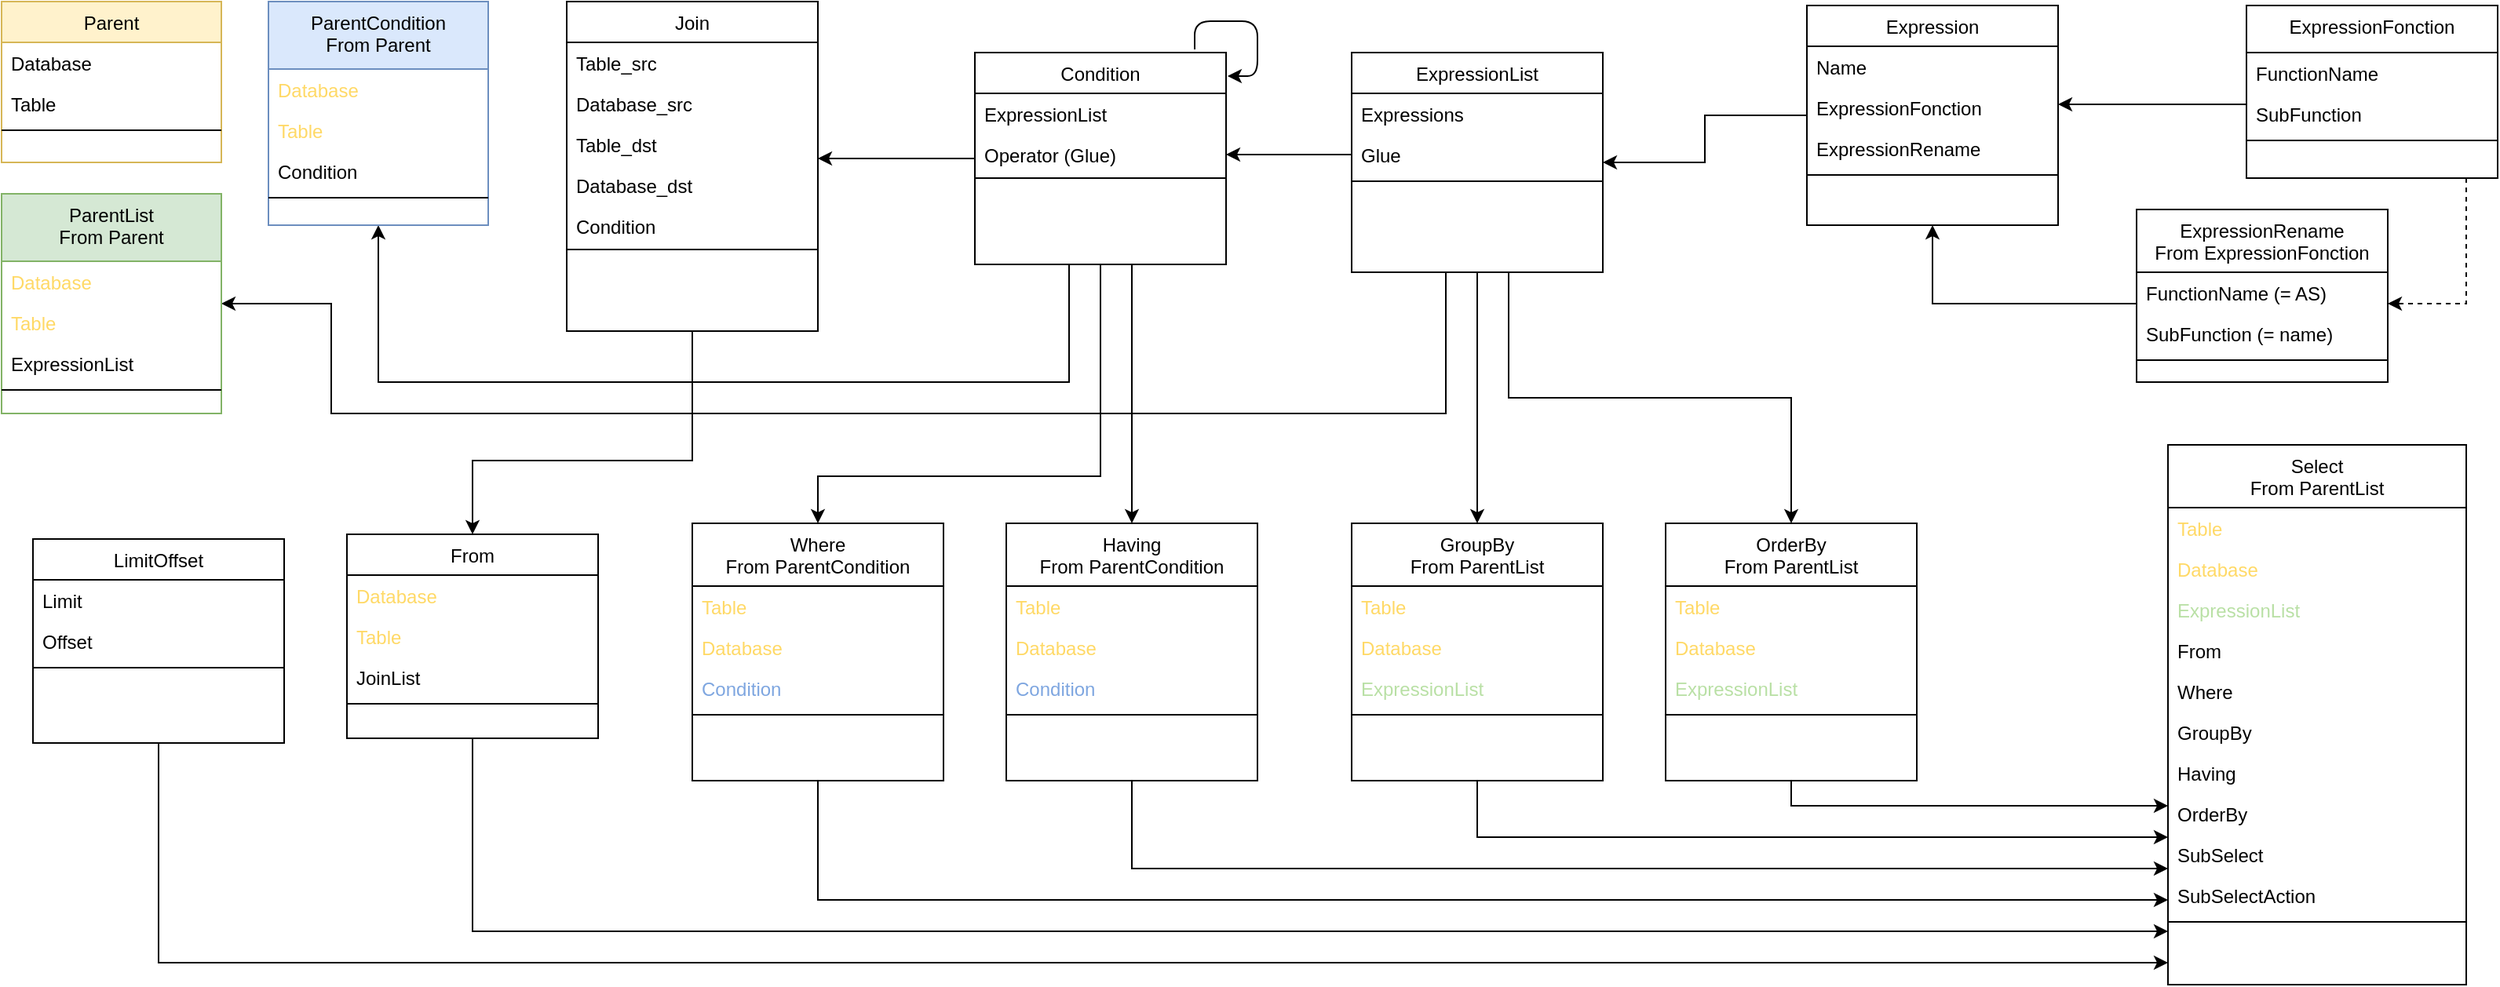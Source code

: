 <mxfile version="15.2.9" type="device"><diagram id="C5RBs43oDa-KdzZeNtuy" name="Page-1"><mxGraphModel dx="3095" dy="1285" grid="1" gridSize="10" guides="1" tooltips="1" connect="1" arrows="1" fold="1" page="1" pageScale="1" pageWidth="827" pageHeight="1169" math="0" shadow="0"><root><mxCell id="WIyWlLk6GJQsqaUBKTNV-0"/><mxCell id="WIyWlLk6GJQsqaUBKTNV-1" parent="WIyWlLk6GJQsqaUBKTNV-0"/><mxCell id="zkfFHV4jXpPFQw0GAbJ--0" value="Select&#10;From ParentList" style="swimlane;fontStyle=0;align=center;verticalAlign=top;childLayout=stackLayout;horizontal=1;startSize=40;horizontalStack=0;resizeParent=1;resizeLast=0;collapsible=1;marginBottom=0;rounded=0;shadow=0;strokeWidth=1;" parent="WIyWlLk6GJQsqaUBKTNV-1" vertex="1"><mxGeometry x="1400" y="302.5" width="190" height="344" as="geometry"><mxRectangle x="230" y="140" width="160" height="26" as="alternateBounds"/></mxGeometry></mxCell><mxCell id="mnxasPOwQTAAKFPD98db-55" value="Table" style="text;align=left;verticalAlign=top;spacingLeft=4;spacingRight=4;overflow=hidden;rotatable=0;points=[[0,0.5],[1,0.5]];portConstraint=eastwest;fillColor=none;strokeColor=none;shadow=1;fontColor=#FFD966;" vertex="1" parent="zkfFHV4jXpPFQw0GAbJ--0"><mxGeometry y="40" width="190" height="26" as="geometry"/></mxCell><mxCell id="mnxasPOwQTAAKFPD98db-56" value="Database" style="text;align=left;verticalAlign=top;spacingLeft=4;spacingRight=4;overflow=hidden;rotatable=0;points=[[0,0.5],[1,0.5]];portConstraint=eastwest;fillColor=none;strokeColor=none;shadow=1;fontColor=#FFD966;" vertex="1" parent="zkfFHV4jXpPFQw0GAbJ--0"><mxGeometry y="66" width="190" height="26" as="geometry"/></mxCell><mxCell id="mnxasPOwQTAAKFPD98db-1" value="ExpressionList&#10;" style="text;align=left;verticalAlign=top;spacingLeft=4;spacingRight=4;overflow=hidden;rotatable=0;points=[[0,0.5],[1,0.5]];portConstraint=eastwest;fontColor=#B9E0A5;" vertex="1" parent="zkfFHV4jXpPFQw0GAbJ--0"><mxGeometry y="92" width="190" height="26" as="geometry"/></mxCell><mxCell id="mnxasPOwQTAAKFPD98db-24" value="From" style="text;align=left;verticalAlign=top;spacingLeft=4;spacingRight=4;overflow=hidden;rotatable=0;points=[[0,0.5],[1,0.5]];portConstraint=eastwest;" vertex="1" parent="zkfFHV4jXpPFQw0GAbJ--0"><mxGeometry y="118" width="190" height="26" as="geometry"/></mxCell><mxCell id="mnxasPOwQTAAKFPD98db-92" value="Where" style="text;align=left;verticalAlign=top;spacingLeft=4;spacingRight=4;overflow=hidden;rotatable=0;points=[[0,0.5],[1,0.5]];portConstraint=eastwest;" vertex="1" parent="zkfFHV4jXpPFQw0GAbJ--0"><mxGeometry y="144" width="190" height="26" as="geometry"/></mxCell><mxCell id="mnxasPOwQTAAKFPD98db-128" value="GroupBy" style="text;align=left;verticalAlign=top;spacingLeft=4;spacingRight=4;overflow=hidden;rotatable=0;points=[[0,0.5],[1,0.5]];portConstraint=eastwest;" vertex="1" parent="zkfFHV4jXpPFQw0GAbJ--0"><mxGeometry y="170" width="190" height="26" as="geometry"/></mxCell><mxCell id="mnxasPOwQTAAKFPD98db-129" value="Having" style="text;align=left;verticalAlign=top;spacingLeft=4;spacingRight=4;overflow=hidden;rotatable=0;points=[[0,0.5],[1,0.5]];portConstraint=eastwest;" vertex="1" parent="zkfFHV4jXpPFQw0GAbJ--0"><mxGeometry y="196" width="190" height="26" as="geometry"/></mxCell><mxCell id="mnxasPOwQTAAKFPD98db-153" value="OrderBy" style="text;align=left;verticalAlign=top;spacingLeft=4;spacingRight=4;overflow=hidden;rotatable=0;points=[[0,0.5],[1,0.5]];portConstraint=eastwest;" vertex="1" parent="zkfFHV4jXpPFQw0GAbJ--0"><mxGeometry y="222" width="190" height="26" as="geometry"/></mxCell><mxCell id="mnxasPOwQTAAKFPD98db-155" value="SubSelect" style="text;align=left;verticalAlign=top;spacingLeft=4;spacingRight=4;overflow=hidden;rotatable=0;points=[[0,0.5],[1,0.5]];portConstraint=eastwest;" vertex="1" parent="zkfFHV4jXpPFQw0GAbJ--0"><mxGeometry y="248" width="190" height="26" as="geometry"/></mxCell><mxCell id="mnxasPOwQTAAKFPD98db-154" value="SubSelectAction" style="text;align=left;verticalAlign=top;spacingLeft=4;spacingRight=4;overflow=hidden;rotatable=0;points=[[0,0.5],[1,0.5]];portConstraint=eastwest;" vertex="1" parent="zkfFHV4jXpPFQw0GAbJ--0"><mxGeometry y="274" width="190" height="26" as="geometry"/></mxCell><mxCell id="mnxasPOwQTAAKFPD98db-2" value="" style="line;html=1;strokeWidth=1;align=left;verticalAlign=middle;spacingTop=-1;spacingLeft=3;spacingRight=3;rotatable=0;labelPosition=right;points=[];portConstraint=eastwest;" vertex="1" parent="zkfFHV4jXpPFQw0GAbJ--0"><mxGeometry y="300" width="190" height="8" as="geometry"/></mxCell><mxCell id="mnxasPOwQTAAKFPD98db-45" style="edgeStyle=orthogonalEdgeStyle;rounded=0;orthogonalLoop=1;jettySize=auto;html=1;" edge="1" parent="WIyWlLk6GJQsqaUBKTNV-1" source="mnxasPOwQTAAKFPD98db-3" target="mnxasPOwQTAAKFPD98db-78"><mxGeometry relative="1" as="geometry"><Array as="points"/></mxGeometry></mxCell><mxCell id="mnxasPOwQTAAKFPD98db-3" value="Expression" style="swimlane;fontStyle=0;align=center;verticalAlign=top;childLayout=stackLayout;horizontal=1;startSize=26;horizontalStack=0;resizeParent=1;resizeLast=0;collapsible=1;marginBottom=0;rounded=0;shadow=0;strokeWidth=1;" vertex="1" parent="WIyWlLk6GJQsqaUBKTNV-1"><mxGeometry x="1170" y="22.5" width="160" height="140" as="geometry"><mxRectangle x="550" y="140" width="160" height="26" as="alternateBounds"/></mxGeometry></mxCell><mxCell id="mnxasPOwQTAAKFPD98db-4" value="Name" style="text;align=left;verticalAlign=top;spacingLeft=4;spacingRight=4;overflow=hidden;rotatable=0;points=[[0,0.5],[1,0.5]];portConstraint=eastwest;" vertex="1" parent="mnxasPOwQTAAKFPD98db-3"><mxGeometry y="26" width="160" height="26" as="geometry"/></mxCell><mxCell id="mnxasPOwQTAAKFPD98db-5" value="ExpressionFonction" style="text;align=left;verticalAlign=top;spacingLeft=4;spacingRight=4;overflow=hidden;rotatable=0;points=[[0,0.5],[1,0.5]];portConstraint=eastwest;rounded=0;shadow=0;html=0;" vertex="1" parent="mnxasPOwQTAAKFPD98db-3"><mxGeometry y="52" width="160" height="26" as="geometry"/></mxCell><mxCell id="mnxasPOwQTAAKFPD98db-118" value="ExpressionRename" style="text;align=left;verticalAlign=top;spacingLeft=4;spacingRight=4;overflow=hidden;rotatable=0;points=[[0,0.5],[1,0.5]];portConstraint=eastwest;rounded=0;shadow=0;html=0;" vertex="1" parent="mnxasPOwQTAAKFPD98db-3"><mxGeometry y="78" width="160" height="26" as="geometry"/></mxCell><mxCell id="mnxasPOwQTAAKFPD98db-9" value="" style="line;html=1;strokeWidth=1;align=left;verticalAlign=middle;spacingTop=-1;spacingLeft=3;spacingRight=3;rotatable=0;labelPosition=right;points=[];portConstraint=eastwest;" vertex="1" parent="mnxasPOwQTAAKFPD98db-3"><mxGeometry y="104" width="160" height="8" as="geometry"/></mxCell><mxCell id="mnxasPOwQTAAKFPD98db-148" style="edgeStyle=orthogonalEdgeStyle;rounded=0;orthogonalLoop=1;jettySize=auto;html=1;fontColor=#FFD966;" edge="1" parent="WIyWlLk6GJQsqaUBKTNV-1" source="mnxasPOwQTAAKFPD98db-13" target="zkfFHV4jXpPFQw0GAbJ--0"><mxGeometry relative="1" as="geometry"><Array as="points"><mxPoint x="320" y="612.5"/></Array></mxGeometry></mxCell><mxCell id="mnxasPOwQTAAKFPD98db-13" value="From" style="swimlane;fontStyle=0;align=center;verticalAlign=top;childLayout=stackLayout;horizontal=1;startSize=26;horizontalStack=0;resizeParent=1;resizeLast=0;collapsible=1;marginBottom=0;rounded=0;shadow=0;strokeWidth=1;" vertex="1" parent="WIyWlLk6GJQsqaUBKTNV-1"><mxGeometry x="240" y="359.5" width="160" height="130" as="geometry"><mxRectangle x="550" y="140" width="160" height="26" as="alternateBounds"/></mxGeometry></mxCell><mxCell id="mnxasPOwQTAAKFPD98db-68" value="Database" style="text;align=left;verticalAlign=top;spacingLeft=4;spacingRight=4;overflow=hidden;rotatable=0;points=[[0,0.5],[1,0.5]];portConstraint=eastwest;fillColor=none;strokeColor=none;shadow=1;fontColor=#FFD966;" vertex="1" parent="mnxasPOwQTAAKFPD98db-13"><mxGeometry y="26" width="160" height="26" as="geometry"/></mxCell><mxCell id="mnxasPOwQTAAKFPD98db-67" value="Table" style="text;align=left;verticalAlign=top;spacingLeft=4;spacingRight=4;overflow=hidden;rotatable=0;points=[[0,0.5],[1,0.5]];portConstraint=eastwest;fillColor=none;strokeColor=none;shadow=1;fontColor=#FFD966;" vertex="1" parent="mnxasPOwQTAAKFPD98db-13"><mxGeometry y="52" width="160" height="26" as="geometry"/></mxCell><mxCell id="mnxasPOwQTAAKFPD98db-15" value="JoinList" style="text;align=left;verticalAlign=top;spacingLeft=4;spacingRight=4;overflow=hidden;rotatable=0;points=[[0,0.5],[1,0.5]];portConstraint=eastwest;rounded=0;shadow=0;html=0;" vertex="1" parent="mnxasPOwQTAAKFPD98db-13"><mxGeometry y="78" width="160" height="26" as="geometry"/></mxCell><mxCell id="mnxasPOwQTAAKFPD98db-19" value="" style="line;html=1;strokeWidth=1;align=left;verticalAlign=middle;spacingTop=-1;spacingLeft=3;spacingRight=3;rotatable=0;labelPosition=right;points=[];portConstraint=eastwest;" vertex="1" parent="mnxasPOwQTAAKFPD98db-13"><mxGeometry y="104" width="160" height="8" as="geometry"/></mxCell><mxCell id="mnxasPOwQTAAKFPD98db-36" style="edgeStyle=orthogonalEdgeStyle;rounded=0;orthogonalLoop=1;jettySize=auto;html=1;" edge="1" parent="WIyWlLk6GJQsqaUBKTNV-1" source="mnxasPOwQTAAKFPD98db-28" target="mnxasPOwQTAAKFPD98db-13"><mxGeometry relative="1" as="geometry"><Array as="points"><mxPoint x="460" y="312.5"/><mxPoint x="320" y="312.5"/></Array></mxGeometry></mxCell><mxCell id="mnxasPOwQTAAKFPD98db-28" value="Join" style="swimlane;fontStyle=0;align=center;verticalAlign=top;childLayout=stackLayout;horizontal=1;startSize=26;horizontalStack=0;resizeParent=1;resizeLast=0;collapsible=1;marginBottom=0;rounded=0;shadow=0;strokeWidth=1;" vertex="1" parent="WIyWlLk6GJQsqaUBKTNV-1"><mxGeometry x="380" y="20" width="160" height="210" as="geometry"><mxRectangle x="550" y="140" width="160" height="26" as="alternateBounds"/></mxGeometry></mxCell><mxCell id="mnxasPOwQTAAKFPD98db-29" value="Table_src" style="text;align=left;verticalAlign=top;spacingLeft=4;spacingRight=4;overflow=hidden;rotatable=0;points=[[0,0.5],[1,0.5]];portConstraint=eastwest;" vertex="1" parent="mnxasPOwQTAAKFPD98db-28"><mxGeometry y="26" width="160" height="26" as="geometry"/></mxCell><mxCell id="mnxasPOwQTAAKFPD98db-30" value="Database_src" style="text;align=left;verticalAlign=top;spacingLeft=4;spacingRight=4;overflow=hidden;rotatable=0;points=[[0,0.5],[1,0.5]];portConstraint=eastwest;" vertex="1" parent="mnxasPOwQTAAKFPD98db-28"><mxGeometry y="52" width="160" height="26" as="geometry"/></mxCell><mxCell id="mnxasPOwQTAAKFPD98db-33" value="Table_dst" style="text;align=left;verticalAlign=top;spacingLeft=4;spacingRight=4;overflow=hidden;rotatable=0;points=[[0,0.5],[1,0.5]];portConstraint=eastwest;" vertex="1" parent="mnxasPOwQTAAKFPD98db-28"><mxGeometry y="78" width="160" height="26" as="geometry"/></mxCell><mxCell id="mnxasPOwQTAAKFPD98db-34" value="Database_dst" style="text;align=left;verticalAlign=top;spacingLeft=4;spacingRight=4;overflow=hidden;rotatable=0;points=[[0,0.5],[1,0.5]];portConstraint=eastwest;" vertex="1" parent="mnxasPOwQTAAKFPD98db-28"><mxGeometry y="104" width="160" height="26" as="geometry"/></mxCell><mxCell id="mnxasPOwQTAAKFPD98db-31" value="Condition" style="text;align=left;verticalAlign=top;spacingLeft=4;spacingRight=4;overflow=hidden;rotatable=0;points=[[0,0.5],[1,0.5]];portConstraint=eastwest;rounded=0;shadow=0;html=0;" vertex="1" parent="mnxasPOwQTAAKFPD98db-28"><mxGeometry y="130" width="160" height="26" as="geometry"/></mxCell><mxCell id="mnxasPOwQTAAKFPD98db-32" value="" style="line;html=1;strokeWidth=1;align=left;verticalAlign=middle;spacingTop=-1;spacingLeft=3;spacingRight=3;rotatable=0;labelPosition=right;points=[];portConstraint=eastwest;" vertex="1" parent="mnxasPOwQTAAKFPD98db-28"><mxGeometry y="156" width="160" height="4" as="geometry"/></mxCell><mxCell id="mnxasPOwQTAAKFPD98db-46" style="edgeStyle=orthogonalEdgeStyle;rounded=0;orthogonalLoop=1;jettySize=auto;html=1;" edge="1" parent="WIyWlLk6GJQsqaUBKTNV-1" source="mnxasPOwQTAAKFPD98db-37" target="mnxasPOwQTAAKFPD98db-28"><mxGeometry relative="1" as="geometry"><Array as="points"><mxPoint x="570" y="120.5"/><mxPoint x="570" y="120.5"/></Array></mxGeometry></mxCell><mxCell id="mnxasPOwQTAAKFPD98db-72" style="edgeStyle=orthogonalEdgeStyle;rounded=0;orthogonalLoop=1;jettySize=auto;html=1;fontColor=#FFD966;" edge="1" parent="WIyWlLk6GJQsqaUBKTNV-1" source="mnxasPOwQTAAKFPD98db-37" target="mnxasPOwQTAAKFPD98db-50"><mxGeometry relative="1" as="geometry"><Array as="points"><mxPoint x="720" y="322.5"/><mxPoint x="540" y="322.5"/></Array></mxGeometry></mxCell><mxCell id="mnxasPOwQTAAKFPD98db-127" style="edgeStyle=orthogonalEdgeStyle;rounded=0;orthogonalLoop=1;jettySize=auto;html=1;fontColor=#FFD966;" edge="1" parent="WIyWlLk6GJQsqaUBKTNV-1" source="mnxasPOwQTAAKFPD98db-37" target="mnxasPOwQTAAKFPD98db-86"><mxGeometry relative="1" as="geometry"><Array as="points"><mxPoint x="740" y="252.5"/><mxPoint x="740" y="252.5"/></Array></mxGeometry></mxCell><mxCell id="mnxasPOwQTAAKFPD98db-166" style="edgeStyle=orthogonalEdgeStyle;rounded=0;orthogonalLoop=1;jettySize=auto;html=1;fontColor=#B9E0A5;" edge="1" parent="WIyWlLk6GJQsqaUBKTNV-1" source="mnxasPOwQTAAKFPD98db-37" target="mnxasPOwQTAAKFPD98db-156"><mxGeometry relative="1" as="geometry"><Array as="points"><mxPoint x="700" y="262.5"/><mxPoint x="260" y="262.5"/></Array></mxGeometry></mxCell><mxCell id="mnxasPOwQTAAKFPD98db-37" value="Condition" style="swimlane;fontStyle=0;align=center;verticalAlign=top;childLayout=stackLayout;horizontal=1;startSize=26;horizontalStack=0;resizeParent=1;resizeLast=0;collapsible=1;marginBottom=0;rounded=0;shadow=0;strokeWidth=1;" vertex="1" parent="WIyWlLk6GJQsqaUBKTNV-1"><mxGeometry x="640" y="52.5" width="160" height="135" as="geometry"><mxRectangle x="550" y="140" width="160" height="26" as="alternateBounds"/></mxGeometry></mxCell><mxCell id="mnxasPOwQTAAKFPD98db-38" value="ExpressionList" style="text;align=left;verticalAlign=top;spacingLeft=4;spacingRight=4;overflow=hidden;rotatable=0;points=[[0,0.5],[1,0.5]];portConstraint=eastwest;" vertex="1" parent="mnxasPOwQTAAKFPD98db-37"><mxGeometry y="26" width="160" height="26" as="geometry"/></mxCell><mxCell id="mnxasPOwQTAAKFPD98db-48" value="Operator (Glue)" style="text;align=left;verticalAlign=top;spacingLeft=4;spacingRight=4;overflow=hidden;rotatable=0;points=[[0,0.5],[1,0.5]];portConstraint=eastwest;" vertex="1" parent="mnxasPOwQTAAKFPD98db-37"><mxGeometry y="52" width="160" height="26" as="geometry"/></mxCell><mxCell id="mnxasPOwQTAAKFPD98db-43" value="" style="line;html=1;strokeWidth=1;align=left;verticalAlign=middle;spacingTop=-1;spacingLeft=3;spacingRight=3;rotatable=0;labelPosition=right;points=[];portConstraint=eastwest;" vertex="1" parent="mnxasPOwQTAAKFPD98db-37"><mxGeometry y="78" width="160" height="4" as="geometry"/></mxCell><mxCell id="mnxasPOwQTAAKFPD98db-149" style="edgeStyle=orthogonalEdgeStyle;rounded=0;orthogonalLoop=1;jettySize=auto;html=1;fontColor=#FFD966;" edge="1" parent="WIyWlLk6GJQsqaUBKTNV-1" source="mnxasPOwQTAAKFPD98db-50" target="zkfFHV4jXpPFQw0GAbJ--0"><mxGeometry relative="1" as="geometry"><Array as="points"><mxPoint x="540" y="592.5"/></Array></mxGeometry></mxCell><mxCell id="mnxasPOwQTAAKFPD98db-50" value="Where&#10;From ParentCondition" style="swimlane;fontStyle=0;align=center;verticalAlign=top;childLayout=stackLayout;horizontal=1;startSize=40;horizontalStack=0;resizeParent=1;resizeLast=0;collapsible=1;marginBottom=0;rounded=0;shadow=0;strokeWidth=1;" vertex="1" parent="WIyWlLk6GJQsqaUBKTNV-1"><mxGeometry x="460" y="352.5" width="160" height="164" as="geometry"><mxRectangle x="550" y="140" width="160" height="26" as="alternateBounds"/></mxGeometry></mxCell><mxCell id="mnxasPOwQTAAKFPD98db-69" value="Table" style="text;align=left;verticalAlign=top;spacingLeft=4;spacingRight=4;overflow=hidden;rotatable=0;points=[[0,0.5],[1,0.5]];portConstraint=eastwest;fillColor=none;strokeColor=none;shadow=1;fontColor=#FFD966;" vertex="1" parent="mnxasPOwQTAAKFPD98db-50"><mxGeometry y="40" width="160" height="26" as="geometry"/></mxCell><mxCell id="mnxasPOwQTAAKFPD98db-70" value="Database" style="text;align=left;verticalAlign=top;spacingLeft=4;spacingRight=4;overflow=hidden;rotatable=0;points=[[0,0.5],[1,0.5]];portConstraint=eastwest;fillColor=none;strokeColor=none;shadow=1;fontColor=#FFD966;" vertex="1" parent="mnxasPOwQTAAKFPD98db-50"><mxGeometry y="66" width="160" height="26" as="geometry"/></mxCell><mxCell id="mnxasPOwQTAAKFPD98db-53" value="Condition" style="text;align=left;verticalAlign=top;spacingLeft=4;spacingRight=4;overflow=hidden;rotatable=0;points=[[0,0.5],[1,0.5]];portConstraint=eastwest;rounded=0;shadow=0;html=0;fontColor=#7EA6E0;" vertex="1" parent="mnxasPOwQTAAKFPD98db-50"><mxGeometry y="92" width="160" height="26" as="geometry"/></mxCell><mxCell id="mnxasPOwQTAAKFPD98db-54" value="" style="line;html=1;strokeWidth=1;align=left;verticalAlign=middle;spacingTop=-1;spacingLeft=3;spacingRight=3;rotatable=0;labelPosition=right;points=[];portConstraint=eastwest;" vertex="1" parent="mnxasPOwQTAAKFPD98db-50"><mxGeometry y="118" width="160" height="8" as="geometry"/></mxCell><mxCell id="mnxasPOwQTAAKFPD98db-57" value="Parent" style="swimlane;fontStyle=0;align=center;verticalAlign=top;childLayout=stackLayout;horizontal=1;startSize=26;horizontalStack=0;resizeParent=1;resizeLast=0;collapsible=1;marginBottom=0;rounded=0;shadow=0;strokeWidth=1;fillColor=#fff2cc;strokeColor=#d6b656;" vertex="1" parent="WIyWlLk6GJQsqaUBKTNV-1"><mxGeometry x="20" y="20" width="140" height="102.5" as="geometry"><mxRectangle x="230" y="140" width="160" height="26" as="alternateBounds"/></mxGeometry></mxCell><mxCell id="mnxasPOwQTAAKFPD98db-64" value="Database" style="text;align=left;verticalAlign=top;spacingLeft=4;spacingRight=4;overflow=hidden;rotatable=0;points=[[0,0.5],[1,0.5]];portConstraint=eastwest;" vertex="1" parent="mnxasPOwQTAAKFPD98db-57"><mxGeometry y="26" width="140" height="26" as="geometry"/></mxCell><mxCell id="mnxasPOwQTAAKFPD98db-63" value="Table" style="text;align=left;verticalAlign=top;spacingLeft=4;spacingRight=4;overflow=hidden;rotatable=0;points=[[0,0.5],[1,0.5]];portConstraint=eastwest;" vertex="1" parent="mnxasPOwQTAAKFPD98db-57"><mxGeometry y="52" width="140" height="26" as="geometry"/></mxCell><mxCell id="mnxasPOwQTAAKFPD98db-62" value="" style="line;html=1;strokeWidth=1;align=left;verticalAlign=middle;spacingTop=-1;spacingLeft=3;spacingRight=3;rotatable=0;labelPosition=right;points=[];portConstraint=eastwest;" vertex="1" parent="mnxasPOwQTAAKFPD98db-57"><mxGeometry y="78" width="140" height="8" as="geometry"/></mxCell><mxCell id="mnxasPOwQTAAKFPD98db-152" style="edgeStyle=orthogonalEdgeStyle;rounded=0;orthogonalLoop=1;jettySize=auto;html=1;fontColor=#FFD966;" edge="1" parent="WIyWlLk6GJQsqaUBKTNV-1" source="mnxasPOwQTAAKFPD98db-73" target="zkfFHV4jXpPFQw0GAbJ--0"><mxGeometry relative="1" as="geometry"><Array as="points"><mxPoint x="960" y="552.5"/></Array></mxGeometry></mxCell><mxCell id="mnxasPOwQTAAKFPD98db-73" value="GroupBy&#10;From ParentList" style="swimlane;fontStyle=0;align=center;verticalAlign=top;childLayout=stackLayout;horizontal=1;startSize=40;horizontalStack=0;resizeParent=1;resizeLast=0;collapsible=1;marginBottom=0;rounded=0;shadow=0;strokeWidth=1;" vertex="1" parent="WIyWlLk6GJQsqaUBKTNV-1"><mxGeometry x="880" y="352.5" width="160" height="164" as="geometry"><mxRectangle x="550" y="140" width="160" height="26" as="alternateBounds"/></mxGeometry></mxCell><mxCell id="mnxasPOwQTAAKFPD98db-74" value="Table" style="text;align=left;verticalAlign=top;spacingLeft=4;spacingRight=4;overflow=hidden;rotatable=0;points=[[0,0.5],[1,0.5]];portConstraint=eastwest;fillColor=none;strokeColor=none;shadow=1;fontColor=#FFD966;" vertex="1" parent="mnxasPOwQTAAKFPD98db-73"><mxGeometry y="40" width="160" height="26" as="geometry"/></mxCell><mxCell id="mnxasPOwQTAAKFPD98db-75" value="Database" style="text;align=left;verticalAlign=top;spacingLeft=4;spacingRight=4;overflow=hidden;rotatable=0;points=[[0,0.5],[1,0.5]];portConstraint=eastwest;fillColor=none;strokeColor=none;shadow=1;fontColor=#FFD966;" vertex="1" parent="mnxasPOwQTAAKFPD98db-73"><mxGeometry y="66" width="160" height="26" as="geometry"/></mxCell><mxCell id="mnxasPOwQTAAKFPD98db-76" value="ExpressionList" style="text;align=left;verticalAlign=top;spacingLeft=4;spacingRight=4;overflow=hidden;rotatable=0;points=[[0,0.5],[1,0.5]];portConstraint=eastwest;rounded=0;shadow=0;html=0;labelBackgroundColor=none;fontColor=#B9E0A5;" vertex="1" parent="mnxasPOwQTAAKFPD98db-73"><mxGeometry y="92" width="160" height="26" as="geometry"/></mxCell><mxCell id="mnxasPOwQTAAKFPD98db-77" value="" style="line;html=1;strokeWidth=1;align=left;verticalAlign=middle;spacingTop=-1;spacingLeft=3;spacingRight=3;rotatable=0;labelPosition=right;points=[];portConstraint=eastwest;" vertex="1" parent="mnxasPOwQTAAKFPD98db-73"><mxGeometry y="118" width="160" height="8" as="geometry"/></mxCell><mxCell id="mnxasPOwQTAAKFPD98db-83" style="edgeStyle=orthogonalEdgeStyle;rounded=0;orthogonalLoop=1;jettySize=auto;html=1;entryX=1;entryY=0.5;entryDx=0;entryDy=0;fontColor=#FFD966;" edge="1" parent="WIyWlLk6GJQsqaUBKTNV-1" source="mnxasPOwQTAAKFPD98db-78" target="mnxasPOwQTAAKFPD98db-48"><mxGeometry relative="1" as="geometry"><Array as="points"><mxPoint x="850" y="117.5"/><mxPoint x="850" y="117.5"/></Array></mxGeometry></mxCell><mxCell id="mnxasPOwQTAAKFPD98db-84" style="edgeStyle=orthogonalEdgeStyle;rounded=0;orthogonalLoop=1;jettySize=auto;html=1;fontColor=#FFD966;" edge="1" parent="WIyWlLk6GJQsqaUBKTNV-1" source="mnxasPOwQTAAKFPD98db-78" target="mnxasPOwQTAAKFPD98db-73"><mxGeometry relative="1" as="geometry"><Array as="points"><mxPoint x="960" y="272.5"/><mxPoint x="960" y="272.5"/></Array></mxGeometry></mxCell><mxCell id="mnxasPOwQTAAKFPD98db-140" style="edgeStyle=orthogonalEdgeStyle;rounded=0;orthogonalLoop=1;jettySize=auto;html=1;entryX=0.5;entryY=0;entryDx=0;entryDy=0;fontColor=#FFD966;" edge="1" parent="WIyWlLk6GJQsqaUBKTNV-1" source="mnxasPOwQTAAKFPD98db-78" target="mnxasPOwQTAAKFPD98db-134"><mxGeometry relative="1" as="geometry"><Array as="points"><mxPoint x="980" y="272.5"/><mxPoint x="1160" y="272.5"/></Array></mxGeometry></mxCell><mxCell id="mnxasPOwQTAAKFPD98db-167" style="edgeStyle=orthogonalEdgeStyle;rounded=0;orthogonalLoop=1;jettySize=auto;html=1;fontColor=#B9E0A5;" edge="1" parent="WIyWlLk6GJQsqaUBKTNV-1" source="mnxasPOwQTAAKFPD98db-78" target="mnxasPOwQTAAKFPD98db-160"><mxGeometry relative="1" as="geometry"><Array as="points"><mxPoint x="940" y="282.5"/><mxPoint x="230" y="282.5"/><mxPoint x="230" y="212.5"/></Array></mxGeometry></mxCell><mxCell id="mnxasPOwQTAAKFPD98db-78" value="ExpressionList" style="swimlane;fontStyle=0;align=center;verticalAlign=top;childLayout=stackLayout;horizontal=1;startSize=26;horizontalStack=0;resizeParent=1;resizeLast=0;collapsible=1;marginBottom=0;rounded=0;shadow=0;strokeWidth=1;" vertex="1" parent="WIyWlLk6GJQsqaUBKTNV-1"><mxGeometry x="880" y="52.5" width="160" height="140" as="geometry"><mxRectangle x="550" y="140" width="160" height="26" as="alternateBounds"/></mxGeometry></mxCell><mxCell id="mnxasPOwQTAAKFPD98db-81" value="Expressions" style="text;align=left;verticalAlign=top;spacingLeft=4;spacingRight=4;overflow=hidden;rotatable=0;points=[[0,0.5],[1,0.5]];portConstraint=eastwest;rounded=0;shadow=0;html=0;" vertex="1" parent="mnxasPOwQTAAKFPD98db-78"><mxGeometry y="26" width="160" height="26" as="geometry"/></mxCell><mxCell id="mnxasPOwQTAAKFPD98db-93" value="Glue" style="text;align=left;verticalAlign=top;spacingLeft=4;spacingRight=4;overflow=hidden;rotatable=0;points=[[0,0.5],[1,0.5]];portConstraint=eastwest;rounded=0;shadow=0;html=0;" vertex="1" parent="mnxasPOwQTAAKFPD98db-78"><mxGeometry y="52" width="160" height="26" as="geometry"/></mxCell><mxCell id="mnxasPOwQTAAKFPD98db-82" value="" style="line;html=1;strokeWidth=1;align=left;verticalAlign=middle;spacingTop=-1;spacingLeft=3;spacingRight=3;rotatable=0;labelPosition=right;points=[];portConstraint=eastwest;" vertex="1" parent="mnxasPOwQTAAKFPD98db-78"><mxGeometry y="78" width="160" height="8" as="geometry"/></mxCell><mxCell id="mnxasPOwQTAAKFPD98db-150" style="edgeStyle=orthogonalEdgeStyle;rounded=0;orthogonalLoop=1;jettySize=auto;html=1;fontColor=#FFD966;" edge="1" parent="WIyWlLk6GJQsqaUBKTNV-1" source="mnxasPOwQTAAKFPD98db-86" target="zkfFHV4jXpPFQw0GAbJ--0"><mxGeometry relative="1" as="geometry"><Array as="points"><mxPoint x="740" y="572.5"/></Array></mxGeometry></mxCell><mxCell id="mnxasPOwQTAAKFPD98db-86" value="Having&#10;From ParentCondition" style="swimlane;fontStyle=0;align=center;verticalAlign=top;childLayout=stackLayout;horizontal=1;startSize=40;horizontalStack=0;resizeParent=1;resizeLast=0;collapsible=1;marginBottom=0;rounded=0;shadow=0;strokeWidth=1;" vertex="1" parent="WIyWlLk6GJQsqaUBKTNV-1"><mxGeometry x="660" y="352.5" width="160" height="164" as="geometry"><mxRectangle x="550" y="140" width="160" height="26" as="alternateBounds"/></mxGeometry></mxCell><mxCell id="mnxasPOwQTAAKFPD98db-87" value="Table" style="text;align=left;verticalAlign=top;spacingLeft=4;spacingRight=4;overflow=hidden;rotatable=0;points=[[0,0.5],[1,0.5]];portConstraint=eastwest;fillColor=none;strokeColor=none;shadow=1;fontColor=#FFD966;" vertex="1" parent="mnxasPOwQTAAKFPD98db-86"><mxGeometry y="40" width="160" height="26" as="geometry"/></mxCell><mxCell id="mnxasPOwQTAAKFPD98db-88" value="Database" style="text;align=left;verticalAlign=top;spacingLeft=4;spacingRight=4;overflow=hidden;rotatable=0;points=[[0,0.5],[1,0.5]];portConstraint=eastwest;fillColor=none;strokeColor=none;shadow=1;fontColor=#FFD966;" vertex="1" parent="mnxasPOwQTAAKFPD98db-86"><mxGeometry y="66" width="160" height="26" as="geometry"/></mxCell><mxCell id="mnxasPOwQTAAKFPD98db-89" value="Condition" style="text;align=left;verticalAlign=top;spacingLeft=4;spacingRight=4;overflow=hidden;rotatable=0;points=[[0,0.5],[1,0.5]];portConstraint=eastwest;rounded=0;shadow=0;html=0;fontColor=#7EA6E0;" vertex="1" parent="mnxasPOwQTAAKFPD98db-86"><mxGeometry y="92" width="160" height="26" as="geometry"/></mxCell><mxCell id="mnxasPOwQTAAKFPD98db-90" value="" style="line;html=1;strokeWidth=1;align=left;verticalAlign=middle;spacingTop=-1;spacingLeft=3;spacingRight=3;rotatable=0;labelPosition=right;points=[];portConstraint=eastwest;" vertex="1" parent="mnxasPOwQTAAKFPD98db-86"><mxGeometry y="118" width="160" height="8" as="geometry"/></mxCell><mxCell id="mnxasPOwQTAAKFPD98db-98" value="" style="endArrow=classic;html=1;fontColor=#FFD966;entryX=1.006;entryY=0.107;entryDx=0;entryDy=0;entryPerimeter=0;" edge="1" parent="WIyWlLk6GJQsqaUBKTNV-1"><mxGeometry width="50" height="50" relative="1" as="geometry"><mxPoint x="780" y="50.5" as="sourcePoint"/><mxPoint x="800.96" y="67.48" as="targetPoint"/><Array as="points"><mxPoint x="780" y="32.5"/><mxPoint x="820" y="32.5"/><mxPoint x="820" y="67.5"/></Array></mxGeometry></mxCell><mxCell id="mnxasPOwQTAAKFPD98db-116" style="edgeStyle=orthogonalEdgeStyle;rounded=0;orthogonalLoop=1;jettySize=auto;html=1;fontColor=#FFD966;" edge="1" parent="WIyWlLk6GJQsqaUBKTNV-1" source="mnxasPOwQTAAKFPD98db-107" target="mnxasPOwQTAAKFPD98db-3"><mxGeometry relative="1" as="geometry"><Array as="points"><mxPoint x="1360" y="85.5"/><mxPoint x="1360" y="85.5"/></Array></mxGeometry></mxCell><mxCell id="mnxasPOwQTAAKFPD98db-125" style="edgeStyle=orthogonalEdgeStyle;rounded=0;orthogonalLoop=1;jettySize=auto;html=1;fontColor=#FFD966;dashed=1;" edge="1" parent="WIyWlLk6GJQsqaUBKTNV-1" source="mnxasPOwQTAAKFPD98db-107" target="mnxasPOwQTAAKFPD98db-111"><mxGeometry relative="1" as="geometry"><Array as="points"><mxPoint x="1590" y="212.5"/></Array></mxGeometry></mxCell><mxCell id="mnxasPOwQTAAKFPD98db-107" value="ExpressionFonction" style="swimlane;fontStyle=0;align=center;verticalAlign=top;childLayout=stackLayout;horizontal=1;startSize=30;horizontalStack=0;resizeParent=1;resizeLast=0;collapsible=1;marginBottom=0;rounded=0;shadow=0;strokeWidth=1;" vertex="1" parent="WIyWlLk6GJQsqaUBKTNV-1"><mxGeometry x="1450" y="22.5" width="160" height="110" as="geometry"><mxRectangle x="550" y="140" width="160" height="26" as="alternateBounds"/></mxGeometry></mxCell><mxCell id="mnxasPOwQTAAKFPD98db-108" value="FunctionName" style="text;align=left;verticalAlign=top;spacingLeft=4;spacingRight=4;overflow=hidden;rotatable=0;points=[[0,0.5],[1,0.5]];portConstraint=eastwest;rounded=0;shadow=0;html=0;" vertex="1" parent="mnxasPOwQTAAKFPD98db-107"><mxGeometry y="30" width="160" height="26" as="geometry"/></mxCell><mxCell id="mnxasPOwQTAAKFPD98db-119" value="SubFunction" style="text;align=left;verticalAlign=top;spacingLeft=4;spacingRight=4;overflow=hidden;rotatable=0;points=[[0,0.5],[1,0.5]];portConstraint=eastwest;rounded=0;shadow=0;html=0;" vertex="1" parent="mnxasPOwQTAAKFPD98db-107"><mxGeometry y="56" width="160" height="26" as="geometry"/></mxCell><mxCell id="mnxasPOwQTAAKFPD98db-110" value="" style="line;html=1;strokeWidth=1;align=left;verticalAlign=middle;spacingTop=-1;spacingLeft=3;spacingRight=3;rotatable=0;labelPosition=right;points=[];portConstraint=eastwest;" vertex="1" parent="mnxasPOwQTAAKFPD98db-107"><mxGeometry y="82" width="160" height="8" as="geometry"/></mxCell><mxCell id="mnxasPOwQTAAKFPD98db-117" style="edgeStyle=orthogonalEdgeStyle;rounded=0;orthogonalLoop=1;jettySize=auto;html=1;fontColor=#FFD966;" edge="1" parent="WIyWlLk6GJQsqaUBKTNV-1" source="mnxasPOwQTAAKFPD98db-111" target="mnxasPOwQTAAKFPD98db-3"><mxGeometry relative="1" as="geometry"><Array as="points"><mxPoint x="1250" y="212.5"/></Array></mxGeometry></mxCell><mxCell id="mnxasPOwQTAAKFPD98db-111" value="ExpressionRename&#10;From ExpressionFonction" style="swimlane;fontStyle=0;align=center;verticalAlign=top;childLayout=stackLayout;horizontal=1;startSize=40;horizontalStack=0;resizeParent=1;resizeLast=0;collapsible=1;marginBottom=0;rounded=0;shadow=0;strokeWidth=1;" vertex="1" parent="WIyWlLk6GJQsqaUBKTNV-1"><mxGeometry x="1380" y="152.5" width="160" height="110" as="geometry"><mxRectangle x="550" y="140" width="160" height="26" as="alternateBounds"/></mxGeometry></mxCell><mxCell id="mnxasPOwQTAAKFPD98db-124" value="FunctionName (= AS)" style="text;align=left;verticalAlign=top;spacingLeft=4;spacingRight=4;overflow=hidden;rotatable=0;points=[[0,0.5],[1,0.5]];portConstraint=eastwest;rounded=0;shadow=0;html=0;" vertex="1" parent="mnxasPOwQTAAKFPD98db-111"><mxGeometry y="40" width="160" height="26" as="geometry"/></mxCell><mxCell id="mnxasPOwQTAAKFPD98db-112" value="SubFunction (= name)" style="text;align=left;verticalAlign=top;spacingLeft=4;spacingRight=4;overflow=hidden;rotatable=0;points=[[0,0.5],[1,0.5]];portConstraint=eastwest;rounded=0;shadow=0;html=0;" vertex="1" parent="mnxasPOwQTAAKFPD98db-111"><mxGeometry y="66" width="160" height="26" as="geometry"/></mxCell><mxCell id="mnxasPOwQTAAKFPD98db-114" value="" style="line;html=1;strokeWidth=1;align=left;verticalAlign=middle;spacingTop=-1;spacingLeft=3;spacingRight=3;rotatable=0;labelPosition=right;points=[];portConstraint=eastwest;" vertex="1" parent="mnxasPOwQTAAKFPD98db-111"><mxGeometry y="92" width="160" height="8" as="geometry"/></mxCell><mxCell id="mnxasPOwQTAAKFPD98db-151" style="edgeStyle=orthogonalEdgeStyle;rounded=0;orthogonalLoop=1;jettySize=auto;html=1;fontColor=#FFD966;" edge="1" parent="WIyWlLk6GJQsqaUBKTNV-1" source="mnxasPOwQTAAKFPD98db-134" target="zkfFHV4jXpPFQw0GAbJ--0"><mxGeometry relative="1" as="geometry"><Array as="points"><mxPoint x="1160" y="532.5"/></Array></mxGeometry></mxCell><mxCell id="mnxasPOwQTAAKFPD98db-134" value="OrderBy&#10;From ParentList" style="swimlane;fontStyle=0;align=center;verticalAlign=top;childLayout=stackLayout;horizontal=1;startSize=40;horizontalStack=0;resizeParent=1;resizeLast=0;collapsible=1;marginBottom=0;rounded=0;shadow=0;strokeWidth=1;" vertex="1" parent="WIyWlLk6GJQsqaUBKTNV-1"><mxGeometry x="1080" y="352.5" width="160" height="164" as="geometry"><mxRectangle x="550" y="140" width="160" height="26" as="alternateBounds"/></mxGeometry></mxCell><mxCell id="mnxasPOwQTAAKFPD98db-135" value="Table" style="text;align=left;verticalAlign=top;spacingLeft=4;spacingRight=4;overflow=hidden;rotatable=0;points=[[0,0.5],[1,0.5]];portConstraint=eastwest;fillColor=none;strokeColor=none;shadow=1;fontColor=#FFD966;" vertex="1" parent="mnxasPOwQTAAKFPD98db-134"><mxGeometry y="40" width="160" height="26" as="geometry"/></mxCell><mxCell id="mnxasPOwQTAAKFPD98db-136" value="Database" style="text;align=left;verticalAlign=top;spacingLeft=4;spacingRight=4;overflow=hidden;rotatable=0;points=[[0,0.5],[1,0.5]];portConstraint=eastwest;fillColor=none;strokeColor=none;shadow=1;fontColor=#FFD966;" vertex="1" parent="mnxasPOwQTAAKFPD98db-134"><mxGeometry y="66" width="160" height="26" as="geometry"/></mxCell><mxCell id="mnxasPOwQTAAKFPD98db-137" value="ExpressionList" style="text;align=left;verticalAlign=top;spacingLeft=4;spacingRight=4;overflow=hidden;rotatable=0;points=[[0,0.5],[1,0.5]];portConstraint=eastwest;rounded=0;shadow=0;html=0;fontColor=#B9E0A5;" vertex="1" parent="mnxasPOwQTAAKFPD98db-134"><mxGeometry y="92" width="160" height="26" as="geometry"/></mxCell><mxCell id="mnxasPOwQTAAKFPD98db-138" value="" style="line;html=1;strokeWidth=1;align=left;verticalAlign=middle;spacingTop=-1;spacingLeft=3;spacingRight=3;rotatable=0;labelPosition=right;points=[];portConstraint=eastwest;" vertex="1" parent="mnxasPOwQTAAKFPD98db-134"><mxGeometry y="118" width="160" height="8" as="geometry"/></mxCell><mxCell id="mnxasPOwQTAAKFPD98db-147" style="edgeStyle=orthogonalEdgeStyle;rounded=0;orthogonalLoop=1;jettySize=auto;html=1;fontColor=#FFD966;" edge="1" parent="WIyWlLk6GJQsqaUBKTNV-1" source="mnxasPOwQTAAKFPD98db-141" target="zkfFHV4jXpPFQw0GAbJ--0"><mxGeometry relative="1" as="geometry"><Array as="points"><mxPoint x="120" y="632.5"/></Array></mxGeometry></mxCell><mxCell id="mnxasPOwQTAAKFPD98db-141" value="LimitOffset" style="swimlane;fontStyle=0;align=center;verticalAlign=top;childLayout=stackLayout;horizontal=1;startSize=26;horizontalStack=0;resizeParent=1;resizeLast=0;collapsible=1;marginBottom=0;rounded=0;shadow=0;strokeWidth=1;" vertex="1" parent="WIyWlLk6GJQsqaUBKTNV-1"><mxGeometry x="40" y="362.5" width="160" height="130" as="geometry"><mxRectangle x="550" y="140" width="160" height="26" as="alternateBounds"/></mxGeometry></mxCell><mxCell id="mnxasPOwQTAAKFPD98db-144" value="Limit" style="text;align=left;verticalAlign=top;spacingLeft=4;spacingRight=4;overflow=hidden;rotatable=0;points=[[0,0.5],[1,0.5]];portConstraint=eastwest;rounded=0;shadow=0;html=0;" vertex="1" parent="mnxasPOwQTAAKFPD98db-141"><mxGeometry y="26" width="160" height="26" as="geometry"/></mxCell><mxCell id="mnxasPOwQTAAKFPD98db-146" value="Offset" style="text;align=left;verticalAlign=top;spacingLeft=4;spacingRight=4;overflow=hidden;rotatable=0;points=[[0,0.5],[1,0.5]];portConstraint=eastwest;rounded=0;shadow=0;html=0;" vertex="1" parent="mnxasPOwQTAAKFPD98db-141"><mxGeometry y="52" width="160" height="26" as="geometry"/></mxCell><mxCell id="mnxasPOwQTAAKFPD98db-145" value="" style="line;html=1;strokeWidth=1;align=left;verticalAlign=middle;spacingTop=-1;spacingLeft=3;spacingRight=3;rotatable=0;labelPosition=right;points=[];portConstraint=eastwest;" vertex="1" parent="mnxasPOwQTAAKFPD98db-141"><mxGeometry y="78" width="160" height="8" as="geometry"/></mxCell><mxCell id="mnxasPOwQTAAKFPD98db-156" value="ParentCondition&#10;From Parent" style="swimlane;fontStyle=0;align=center;verticalAlign=top;childLayout=stackLayout;horizontal=1;startSize=43;horizontalStack=0;resizeParent=1;resizeLast=0;collapsible=1;marginBottom=0;rounded=0;shadow=0;strokeWidth=1;fillColor=#dae8fc;strokeColor=#6c8ebf;" vertex="1" parent="WIyWlLk6GJQsqaUBKTNV-1"><mxGeometry x="190" y="20" width="140" height="142.5" as="geometry"><mxRectangle x="230" y="140" width="160" height="26" as="alternateBounds"/></mxGeometry></mxCell><mxCell id="mnxasPOwQTAAKFPD98db-157" value="Database" style="text;align=left;verticalAlign=top;spacingLeft=4;spacingRight=4;overflow=hidden;rotatable=0;points=[[0,0.5],[1,0.5]];portConstraint=eastwest;fontColor=#FFD966;" vertex="1" parent="mnxasPOwQTAAKFPD98db-156"><mxGeometry y="43" width="140" height="26" as="geometry"/></mxCell><mxCell id="mnxasPOwQTAAKFPD98db-158" value="Table" style="text;align=left;verticalAlign=top;spacingLeft=4;spacingRight=4;overflow=hidden;rotatable=0;points=[[0,0.5],[1,0.5]];portConstraint=eastwest;fontColor=#FFD966;" vertex="1" parent="mnxasPOwQTAAKFPD98db-156"><mxGeometry y="69" width="140" height="26" as="geometry"/></mxCell><mxCell id="mnxasPOwQTAAKFPD98db-164" value="Condition" style="text;align=left;verticalAlign=top;spacingLeft=4;spacingRight=4;overflow=hidden;rotatable=0;points=[[0,0.5],[1,0.5]];portConstraint=eastwest;fontColor=#000000;" vertex="1" parent="mnxasPOwQTAAKFPD98db-156"><mxGeometry y="95" width="140" height="26" as="geometry"/></mxCell><mxCell id="mnxasPOwQTAAKFPD98db-159" value="" style="line;html=1;strokeWidth=1;align=left;verticalAlign=middle;spacingTop=-1;spacingLeft=3;spacingRight=3;rotatable=0;labelPosition=right;points=[];portConstraint=eastwest;" vertex="1" parent="mnxasPOwQTAAKFPD98db-156"><mxGeometry y="121" width="140" height="8" as="geometry"/></mxCell><mxCell id="mnxasPOwQTAAKFPD98db-160" value="ParentList&#10;From Parent" style="swimlane;fontStyle=0;align=center;verticalAlign=top;childLayout=stackLayout;horizontal=1;startSize=43;horizontalStack=0;resizeParent=1;resizeLast=0;collapsible=1;marginBottom=0;rounded=0;shadow=0;strokeWidth=1;fillColor=#d5e8d4;strokeColor=#82b366;" vertex="1" parent="WIyWlLk6GJQsqaUBKTNV-1"><mxGeometry x="20" y="142.5" width="140" height="140" as="geometry"><mxRectangle x="230" y="140" width="160" height="26" as="alternateBounds"/></mxGeometry></mxCell><mxCell id="mnxasPOwQTAAKFPD98db-161" value="Database" style="text;align=left;verticalAlign=top;spacingLeft=4;spacingRight=4;overflow=hidden;rotatable=0;points=[[0,0.5],[1,0.5]];portConstraint=eastwest;fontColor=#FFD966;" vertex="1" parent="mnxasPOwQTAAKFPD98db-160"><mxGeometry y="43" width="140" height="26" as="geometry"/></mxCell><mxCell id="mnxasPOwQTAAKFPD98db-162" value="Table" style="text;align=left;verticalAlign=top;spacingLeft=4;spacingRight=4;overflow=hidden;rotatable=0;points=[[0,0.5],[1,0.5]];portConstraint=eastwest;fontColor=#FFD966;" vertex="1" parent="mnxasPOwQTAAKFPD98db-160"><mxGeometry y="69" width="140" height="26" as="geometry"/></mxCell><mxCell id="mnxasPOwQTAAKFPD98db-165" value="ExpressionList" style="text;align=left;verticalAlign=top;spacingLeft=4;spacingRight=4;overflow=hidden;rotatable=0;points=[[0,0.5],[1,0.5]];portConstraint=eastwest;fontColor=#000000;" vertex="1" parent="mnxasPOwQTAAKFPD98db-160"><mxGeometry y="95" width="140" height="26" as="geometry"/></mxCell><mxCell id="mnxasPOwQTAAKFPD98db-163" value="" style="line;html=1;strokeWidth=1;align=left;verticalAlign=middle;spacingTop=-1;spacingLeft=3;spacingRight=3;rotatable=0;labelPosition=right;points=[];portConstraint=eastwest;" vertex="1" parent="mnxasPOwQTAAKFPD98db-160"><mxGeometry y="121" width="140" height="8" as="geometry"/></mxCell></root></mxGraphModel></diagram></mxfile>